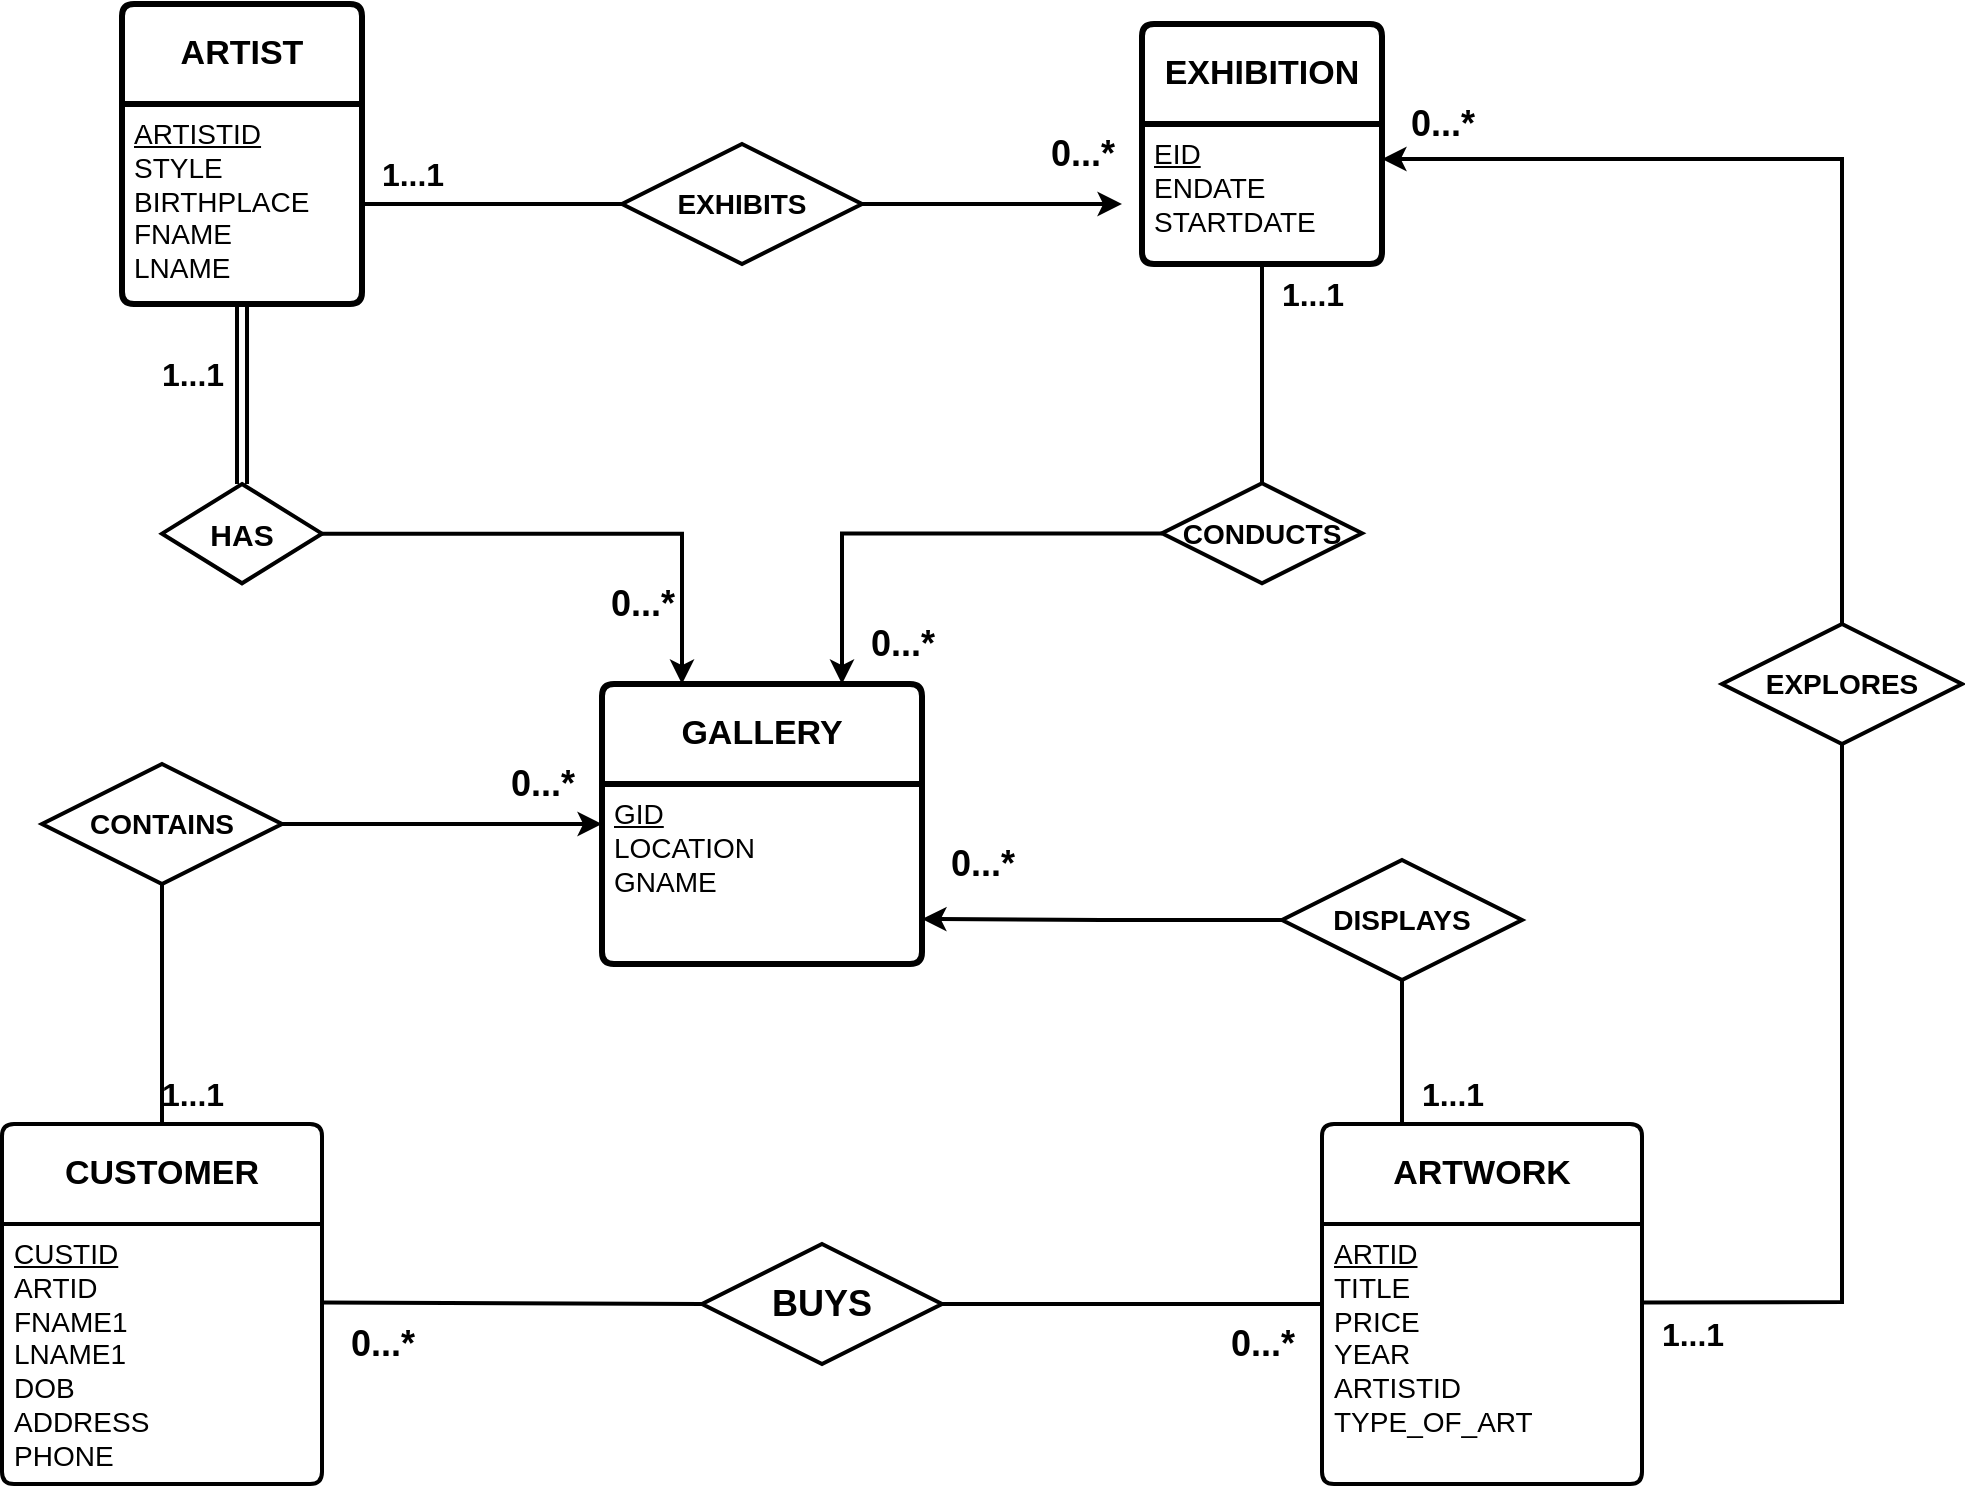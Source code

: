 <mxfile version="24.2.5" type="github">
  <diagram name="Page-1" id="e56a1550-8fbb-45ad-956c-1786394a9013">
    <mxGraphModel dx="1222" dy="708" grid="1" gridSize="10" guides="1" tooltips="1" connect="1" arrows="1" fold="1" page="1" pageScale="1" pageWidth="1100" pageHeight="850" background="#FFFFFF" math="0" shadow="0">
      <root>
        <mxCell id="0" />
        <mxCell id="1" parent="0" />
        <mxCell id="mDnNRbJlArddQkRWeZSY-25" style="edgeStyle=orthogonalEdgeStyle;rounded=0;orthogonalLoop=1;jettySize=auto;html=1;exitX=0.25;exitY=0;exitDx=0;exitDy=0;" edge="1" parent="1" source="mDnNRbJlArddQkRWeZSY-24" target="mDnNRbJlArddQkRWeZSY-23">
          <mxGeometry relative="1" as="geometry" />
        </mxCell>
        <mxCell id="mDnNRbJlArddQkRWeZSY-11" value="&lt;b&gt;&lt;font style=&quot;font-size: 17px;&quot;&gt;ARTIST&lt;/font&gt;&lt;/b&gt;" style="swimlane;childLayout=stackLayout;horizontal=1;startSize=50;horizontalStack=0;rounded=1;fontSize=14;fontStyle=0;strokeWidth=3;resizeParent=0;resizeLast=1;shadow=0;dashed=0;align=center;arcSize=4;whiteSpace=wrap;html=1;" vertex="1" parent="1">
          <mxGeometry x="120" y="40" width="120" height="150" as="geometry" />
        </mxCell>
        <mxCell id="mDnNRbJlArddQkRWeZSY-12" value="&lt;u style=&quot;font-size: 14px;&quot;&gt;&lt;font style=&quot;font-size: 14px;&quot;&gt;ARTISTID&lt;/font&gt;&lt;/u&gt;&lt;div style=&quot;font-size: 14px;&quot;&gt;&lt;font style=&quot;font-size: 14px;&quot;&gt;STYLE&lt;/font&gt;&lt;/div&gt;&lt;div style=&quot;font-size: 14px;&quot;&gt;&lt;font style=&quot;font-size: 14px;&quot;&gt;BIRTHPLACE&lt;/font&gt;&lt;/div&gt;&lt;div style=&quot;font-size: 14px;&quot;&gt;&lt;font style=&quot;font-size: 14px;&quot;&gt;FNAME&lt;/font&gt;&lt;/div&gt;&lt;div style=&quot;font-size: 14px;&quot;&gt;&lt;font style=&quot;font-size: 14px;&quot;&gt;LNAME&lt;/font&gt;&lt;/div&gt;" style="align=left;strokeColor=none;fillColor=none;spacingLeft=4;fontSize=12;verticalAlign=top;resizable=0;rotatable=0;part=1;html=1;" vertex="1" parent="mDnNRbJlArddQkRWeZSY-11">
          <mxGeometry y="50" width="120" height="100" as="geometry" />
        </mxCell>
        <mxCell id="mDnNRbJlArddQkRWeZSY-23" value="&lt;b&gt;&lt;font style=&quot;font-size: 17px;&quot;&gt;EXHIBITION&lt;/font&gt;&lt;/b&gt;" style="swimlane;childLayout=stackLayout;horizontal=1;startSize=50;horizontalStack=0;rounded=1;fontSize=14;fontStyle=0;strokeWidth=3;resizeParent=0;resizeLast=1;shadow=0;dashed=0;align=center;arcSize=4;whiteSpace=wrap;html=1;" vertex="1" parent="1">
          <mxGeometry x="630" y="50" width="120" height="120" as="geometry" />
        </mxCell>
        <mxCell id="mDnNRbJlArddQkRWeZSY-24" value="&lt;span style=&quot;font-size: 14px;&quot;&gt;&lt;u style=&quot;&quot;&gt;&lt;font style=&quot;font-size: 14px;&quot;&gt;EID&lt;/font&gt;&lt;/u&gt;&lt;/span&gt;&lt;div style=&quot;font-size: 14px;&quot;&gt;&lt;font style=&quot;font-size: 14px;&quot;&gt;ENDATE&lt;/font&gt;&lt;/div&gt;&lt;div style=&quot;font-size: 14px;&quot;&gt;&lt;font style=&quot;font-size: 14px;&quot;&gt;STARTDATE&lt;/font&gt;&lt;/div&gt;" style="align=left;strokeColor=none;fillColor=none;spacingLeft=4;fontSize=12;verticalAlign=top;resizable=0;rotatable=0;part=1;html=1;" vertex="1" parent="mDnNRbJlArddQkRWeZSY-23">
          <mxGeometry y="50" width="120" height="70" as="geometry" />
        </mxCell>
        <mxCell id="mDnNRbJlArddQkRWeZSY-28" style="edgeStyle=orthogonalEdgeStyle;rounded=0;orthogonalLoop=1;jettySize=auto;html=1;strokeWidth=2;" edge="1" parent="1" source="mDnNRbJlArddQkRWeZSY-12">
          <mxGeometry relative="1" as="geometry">
            <mxPoint x="620" y="140" as="targetPoint" />
          </mxGeometry>
        </mxCell>
        <mxCell id="mDnNRbJlArddQkRWeZSY-29" value="&lt;font style=&quot;font-size: 14px;&quot;&gt;&lt;b&gt;EXHIBITS&lt;/b&gt;&lt;/font&gt;" style="shape=rhombus;perimeter=rhombusPerimeter;whiteSpace=wrap;html=1;align=center;strokeWidth=2;" vertex="1" parent="1">
          <mxGeometry x="370" y="110" width="120" height="60" as="geometry" />
        </mxCell>
        <mxCell id="mDnNRbJlArddQkRWeZSY-33" value="" style="shape=link;endArrow=classic;startArrow=classic;html=1;rounded=0;exitX=1;exitY=1;exitDx=0;exitDy=0;endWidth=0.476;startWidth=0.476;strokeWidth=2;targetPerimeterSpacing=0;sourcePerimeterSpacing=0;" edge="1" parent="1">
          <mxGeometry width="100" height="100" relative="1" as="geometry">
            <mxPoint x="180" y="190" as="sourcePoint" />
            <mxPoint x="180" y="280" as="targetPoint" />
            <Array as="points" />
          </mxGeometry>
        </mxCell>
        <mxCell id="mDnNRbJlArddQkRWeZSY-45" style="edgeStyle=orthogonalEdgeStyle;rounded=0;orthogonalLoop=1;jettySize=auto;html=1;entryX=0.25;entryY=0;entryDx=0;entryDy=0;strokeWidth=2;" edge="1" parent="1" source="mDnNRbJlArddQkRWeZSY-35" target="mDnNRbJlArddQkRWeZSY-43">
          <mxGeometry relative="1" as="geometry" />
        </mxCell>
        <mxCell id="mDnNRbJlArddQkRWeZSY-35" value="&lt;b&gt;&lt;font style=&quot;font-size: 15px;&quot;&gt;HAS&lt;/font&gt;&lt;/b&gt;" style="shape=rhombus;perimeter=rhombusPerimeter;whiteSpace=wrap;html=1;align=center;rotation=0;strokeWidth=2;" vertex="1" parent="1">
          <mxGeometry x="140" y="280" width="80" height="49.65" as="geometry" />
        </mxCell>
        <mxCell id="mDnNRbJlArddQkRWeZSY-53" style="edgeStyle=orthogonalEdgeStyle;rounded=0;orthogonalLoop=1;jettySize=auto;html=1;entryX=0.75;entryY=0;entryDx=0;entryDy=0;strokeWidth=2;" edge="1" parent="1" source="mDnNRbJlArddQkRWeZSY-42" target="mDnNRbJlArddQkRWeZSY-43">
          <mxGeometry relative="1" as="geometry" />
        </mxCell>
        <mxCell id="mDnNRbJlArddQkRWeZSY-42" value="&lt;b&gt;&lt;font style=&quot;font-size: 14px;&quot;&gt;CONDUCTS&lt;/font&gt;&lt;/b&gt;" style="shape=rhombus;perimeter=rhombusPerimeter;whiteSpace=wrap;html=1;align=center;strokeWidth=2;" vertex="1" parent="1">
          <mxGeometry x="640" y="279.65" width="100" height="50" as="geometry" />
        </mxCell>
        <mxCell id="mDnNRbJlArddQkRWeZSY-43" value="&lt;b&gt;&lt;font style=&quot;font-size: 17px;&quot;&gt;GALLERY&lt;/font&gt;&lt;/b&gt;" style="swimlane;childLayout=stackLayout;horizontal=1;startSize=50;horizontalStack=0;rounded=1;fontSize=14;fontStyle=0;strokeWidth=3;resizeParent=0;resizeLast=1;shadow=0;dashed=0;align=center;arcSize=4;whiteSpace=wrap;html=1;" vertex="1" parent="1">
          <mxGeometry x="360" y="380" width="160" height="140" as="geometry" />
        </mxCell>
        <mxCell id="mDnNRbJlArddQkRWeZSY-44" value="&lt;font style=&quot;font-size: 14px;&quot;&gt;&lt;u&gt;GID&lt;/u&gt;&lt;/font&gt;&lt;div&gt;&lt;font style=&quot;font-size: 14px;&quot;&gt;LOCATION&lt;/font&gt;&lt;/div&gt;&lt;div&gt;&lt;font style=&quot;font-size: 14px;&quot;&gt;GNAME&lt;/font&gt;&lt;/div&gt;" style="align=left;strokeColor=none;fillColor=none;spacingLeft=4;fontSize=12;verticalAlign=top;resizable=0;rotatable=0;part=1;html=1;" vertex="1" parent="mDnNRbJlArddQkRWeZSY-43">
          <mxGeometry y="50" width="160" height="90" as="geometry" />
        </mxCell>
        <mxCell id="mDnNRbJlArddQkRWeZSY-52" value="" style="endArrow=none;html=1;rounded=0;entryX=0.5;entryY=0;entryDx=0;entryDy=0;exitX=0.5;exitY=1;exitDx=0;exitDy=0;strokeWidth=2;" edge="1" parent="1" source="mDnNRbJlArddQkRWeZSY-24" target="mDnNRbJlArddQkRWeZSY-42">
          <mxGeometry relative="1" as="geometry">
            <mxPoint x="550" y="210" as="sourcePoint" />
            <mxPoint x="710" y="210" as="targetPoint" />
            <Array as="points" />
          </mxGeometry>
        </mxCell>
        <mxCell id="mDnNRbJlArddQkRWeZSY-80" style="edgeStyle=orthogonalEdgeStyle;rounded=0;orthogonalLoop=1;jettySize=auto;html=1;entryX=0;entryY=0.5;entryDx=0;entryDy=0;strokeWidth=2;" edge="1" parent="1" source="mDnNRbJlArddQkRWeZSY-55" target="mDnNRbJlArddQkRWeZSY-43">
          <mxGeometry relative="1" as="geometry" />
        </mxCell>
        <mxCell id="mDnNRbJlArddQkRWeZSY-55" value="&lt;font style=&quot;font-size: 14px;&quot;&gt;&lt;b&gt;CONTAINS&lt;/b&gt;&lt;/font&gt;" style="shape=rhombus;perimeter=rhombusPerimeter;whiteSpace=wrap;html=1;align=center;strokeWidth=2;" vertex="1" parent="1">
          <mxGeometry x="80" y="420" width="120" height="60" as="geometry" />
        </mxCell>
        <mxCell id="mDnNRbJlArddQkRWeZSY-57" value="&lt;font style=&quot;font-size: 17px;&quot;&gt;&lt;b&gt;CUSTOMER&lt;/b&gt;&lt;/font&gt;" style="swimlane;childLayout=stackLayout;horizontal=1;startSize=50;horizontalStack=0;rounded=1;fontSize=14;fontStyle=0;strokeWidth=2;resizeParent=0;resizeLast=1;shadow=0;dashed=0;align=center;arcSize=4;whiteSpace=wrap;html=1;" vertex="1" parent="1">
          <mxGeometry x="60" y="600" width="160" height="180" as="geometry" />
        </mxCell>
        <mxCell id="mDnNRbJlArddQkRWeZSY-58" value="&lt;span style=&quot;font-size: 14px;&quot;&gt;&lt;u&gt;CUSTID&lt;/u&gt;&lt;/span&gt;&lt;div&gt;&lt;span style=&quot;font-size: 14px;&quot;&gt;ARTID&lt;/span&gt;&lt;/div&gt;&lt;div&gt;&lt;span style=&quot;font-size: 14px;&quot;&gt;FNAME1&lt;/span&gt;&lt;/div&gt;&lt;div&gt;&lt;span style=&quot;font-size: 14px;&quot;&gt;LNAME1&lt;/span&gt;&lt;/div&gt;&lt;div&gt;&lt;span style=&quot;font-size: 14px;&quot;&gt;DOB&lt;/span&gt;&lt;/div&gt;&lt;div&gt;&lt;span style=&quot;font-size: 14px;&quot;&gt;ADDRESS&lt;/span&gt;&lt;/div&gt;&lt;div&gt;&lt;span style=&quot;font-size: 14px;&quot;&gt;PHONE&lt;/span&gt;&lt;/div&gt;" style="align=left;strokeColor=none;fillColor=none;spacingLeft=4;fontSize=12;verticalAlign=top;resizable=0;rotatable=0;part=1;html=1;" vertex="1" parent="mDnNRbJlArddQkRWeZSY-57">
          <mxGeometry y="50" width="160" height="130" as="geometry" />
        </mxCell>
        <mxCell id="mDnNRbJlArddQkRWeZSY-60" value="&lt;font style=&quot;font-size: 17px;&quot;&gt;&lt;b&gt;ARTWORK&lt;/b&gt;&lt;/font&gt;" style="swimlane;childLayout=stackLayout;horizontal=1;startSize=50;horizontalStack=0;rounded=1;fontSize=14;fontStyle=0;strokeWidth=2;resizeParent=0;resizeLast=1;shadow=0;dashed=0;align=center;arcSize=4;whiteSpace=wrap;html=1;" vertex="1" parent="1">
          <mxGeometry x="720" y="600" width="160" height="180" as="geometry" />
        </mxCell>
        <mxCell id="mDnNRbJlArddQkRWeZSY-61" value="&lt;span style=&quot;font-size: 14px;&quot;&gt;&lt;u&gt;ARTID&lt;/u&gt;&lt;/span&gt;&lt;div&gt;&lt;span style=&quot;font-size: 14px;&quot;&gt;TITLE&lt;/span&gt;&lt;/div&gt;&lt;div&gt;&lt;span style=&quot;font-size: 14px;&quot;&gt;PRICE&lt;/span&gt;&lt;/div&gt;&lt;div&gt;&lt;span style=&quot;font-size: 14px;&quot;&gt;YEAR&lt;/span&gt;&lt;/div&gt;&lt;div&gt;&lt;span style=&quot;font-size: 14px;&quot;&gt;ARTISTID&lt;/span&gt;&lt;/div&gt;&lt;div&gt;&lt;span style=&quot;font-size: 14px;&quot;&gt;TYPE_OF_ART&lt;/span&gt;&lt;/div&gt;" style="align=left;strokeColor=none;fillColor=none;spacingLeft=4;fontSize=12;verticalAlign=top;resizable=0;rotatable=0;part=1;html=1;" vertex="1" parent="mDnNRbJlArddQkRWeZSY-60">
          <mxGeometry y="50" width="160" height="130" as="geometry" />
        </mxCell>
        <mxCell id="mDnNRbJlArddQkRWeZSY-63" value="&lt;span style=&quot;font-size: 18px;&quot;&gt;&lt;b&gt;BUYS&lt;/b&gt;&lt;/span&gt;" style="shape=rhombus;perimeter=rhombusPerimeter;whiteSpace=wrap;html=1;align=center;strokeWidth=2;" vertex="1" parent="1">
          <mxGeometry x="410" y="660" width="120" height="60" as="geometry" />
        </mxCell>
        <mxCell id="mDnNRbJlArddQkRWeZSY-67" value="" style="endArrow=none;html=1;rounded=0;entryX=0;entryY=0.5;entryDx=0;entryDy=0;strokeWidth=2;" edge="1" parent="1" target="mDnNRbJlArddQkRWeZSY-63">
          <mxGeometry relative="1" as="geometry">
            <mxPoint x="220" y="689.23" as="sourcePoint" />
            <mxPoint x="380" y="689.23" as="targetPoint" />
          </mxGeometry>
        </mxCell>
        <mxCell id="mDnNRbJlArddQkRWeZSY-68" value="" style="endArrow=none;html=1;rounded=0;exitX=1;exitY=0.5;exitDx=0;exitDy=0;entryX=0;entryY=0.5;entryDx=0;entryDy=0;strokeWidth=2;" edge="1" parent="1" source="mDnNRbJlArddQkRWeZSY-63" target="mDnNRbJlArddQkRWeZSY-60">
          <mxGeometry relative="1" as="geometry">
            <mxPoint x="690" y="690" as="sourcePoint" />
            <mxPoint x="850" y="690" as="targetPoint" />
          </mxGeometry>
        </mxCell>
        <mxCell id="mDnNRbJlArddQkRWeZSY-74" value="" style="endArrow=none;html=1;rounded=0;entryX=0.25;entryY=0;entryDx=0;entryDy=0;strokeWidth=2;exitX=0.5;exitY=1;exitDx=0;exitDy=0;" edge="1" parent="1" source="mDnNRbJlArddQkRWeZSY-75" target="mDnNRbJlArddQkRWeZSY-60">
          <mxGeometry relative="1" as="geometry">
            <mxPoint x="760" y="530" as="sourcePoint" />
            <mxPoint x="860" y="510" as="targetPoint" />
            <Array as="points">
              <mxPoint x="760" y="570" />
            </Array>
          </mxGeometry>
        </mxCell>
        <mxCell id="mDnNRbJlArddQkRWeZSY-77" style="edgeStyle=orthogonalEdgeStyle;rounded=0;orthogonalLoop=1;jettySize=auto;html=1;entryX=1;entryY=0.75;entryDx=0;entryDy=0;strokeWidth=2;" edge="1" parent="1" source="mDnNRbJlArddQkRWeZSY-75" target="mDnNRbJlArddQkRWeZSY-44">
          <mxGeometry relative="1" as="geometry" />
        </mxCell>
        <mxCell id="mDnNRbJlArddQkRWeZSY-75" value="&lt;font style=&quot;font-size: 14px;&quot;&gt;&lt;b&gt;DISPLAYS&lt;/b&gt;&lt;/font&gt;" style="shape=rhombus;perimeter=rhombusPerimeter;whiteSpace=wrap;html=1;align=center;strokeWidth=2;" vertex="1" parent="1">
          <mxGeometry x="700" y="468" width="120" height="60" as="geometry" />
        </mxCell>
        <mxCell id="mDnNRbJlArddQkRWeZSY-78" value="" style="endArrow=none;html=1;rounded=0;entryX=0.5;entryY=0;entryDx=0;entryDy=0;exitX=0.5;exitY=1;exitDx=0;exitDy=0;strokeWidth=2;" edge="1" parent="1" source="mDnNRbJlArddQkRWeZSY-55" target="mDnNRbJlArddQkRWeZSY-57">
          <mxGeometry relative="1" as="geometry">
            <mxPoint x="140" y="530" as="sourcePoint" />
            <mxPoint x="300" y="530" as="targetPoint" />
          </mxGeometry>
        </mxCell>
        <mxCell id="mDnNRbJlArddQkRWeZSY-85" style="edgeStyle=orthogonalEdgeStyle;rounded=0;orthogonalLoop=1;jettySize=auto;html=1;entryX=1;entryY=0.25;entryDx=0;entryDy=0;strokeWidth=2;" edge="1" parent="1" source="mDnNRbJlArddQkRWeZSY-81" target="mDnNRbJlArddQkRWeZSY-24">
          <mxGeometry relative="1" as="geometry">
            <Array as="points">
              <mxPoint x="980" y="118" />
            </Array>
          </mxGeometry>
        </mxCell>
        <mxCell id="mDnNRbJlArddQkRWeZSY-81" value="&lt;span style=&quot;font-size: 14px;&quot;&gt;&lt;b&gt;EXPLORES&lt;/b&gt;&lt;/span&gt;" style="shape=rhombus;perimeter=rhombusPerimeter;whiteSpace=wrap;html=1;align=center;strokeWidth=2;" vertex="1" parent="1">
          <mxGeometry x="920" y="350" width="120" height="60" as="geometry" />
        </mxCell>
        <mxCell id="mDnNRbJlArddQkRWeZSY-84" value="" style="endArrow=none;html=1;rounded=0;entryX=0.5;entryY=1;entryDx=0;entryDy=0;strokeWidth=2;" edge="1" parent="1" target="mDnNRbJlArddQkRWeZSY-81">
          <mxGeometry relative="1" as="geometry">
            <mxPoint x="880" y="689.23" as="sourcePoint" />
            <mxPoint x="1040" y="689.23" as="targetPoint" />
            <Array as="points">
              <mxPoint x="980" y="689" />
            </Array>
          </mxGeometry>
        </mxCell>
        <mxCell id="mDnNRbJlArddQkRWeZSY-86" value="0...*" style="text;html=1;align=center;verticalAlign=middle;resizable=0;points=[];autosize=1;strokeColor=none;fillColor=none;fontSize=18;fontStyle=1" vertex="1" parent="1">
          <mxGeometry x="480" y="340" width="60" height="40" as="geometry" />
        </mxCell>
        <mxCell id="mDnNRbJlArddQkRWeZSY-87" value="&lt;b&gt;&lt;font style=&quot;font-size: 16px;&quot;&gt;1...1&lt;/font&gt;&lt;/b&gt;" style="text;html=1;align=center;verticalAlign=middle;resizable=0;points=[];autosize=1;strokeColor=none;fillColor=none;" vertex="1" parent="1">
          <mxGeometry x="240" y="110" width="50" height="30" as="geometry" />
        </mxCell>
        <mxCell id="mDnNRbJlArddQkRWeZSY-88" value="0...*" style="text;html=1;align=center;verticalAlign=middle;resizable=0;points=[];autosize=1;strokeColor=none;fillColor=none;fontSize=18;fontStyle=1;rotation=0;" vertex="1" parent="1">
          <mxGeometry x="350" y="320" width="60" height="40" as="geometry" />
        </mxCell>
        <mxCell id="mDnNRbJlArddQkRWeZSY-89" value="&lt;b&gt;&lt;font style=&quot;font-size: 16px;&quot;&gt;1...1&lt;/font&gt;&lt;/b&gt;" style="text;html=1;align=center;verticalAlign=middle;resizable=0;points=[];autosize=1;strokeColor=none;fillColor=none;" vertex="1" parent="1">
          <mxGeometry x="130" y="210" width="50" height="30" as="geometry" />
        </mxCell>
        <mxCell id="mDnNRbJlArddQkRWeZSY-90" value="&lt;b&gt;&lt;font style=&quot;font-size: 16px;&quot;&gt;1...1&lt;/font&gt;&lt;/b&gt;" style="text;html=1;align=center;verticalAlign=middle;resizable=0;points=[];autosize=1;strokeColor=none;fillColor=none;" vertex="1" parent="1">
          <mxGeometry x="690" y="170" width="50" height="30" as="geometry" />
        </mxCell>
        <mxCell id="mDnNRbJlArddQkRWeZSY-91" value="0...*" style="text;html=1;align=center;verticalAlign=middle;resizable=0;points=[];autosize=1;strokeColor=none;fillColor=none;fontSize=18;fontStyle=1" vertex="1" parent="1">
          <mxGeometry x="570" y="95" width="60" height="40" as="geometry" />
        </mxCell>
        <mxCell id="mDnNRbJlArddQkRWeZSY-93" value="&lt;b&gt;&lt;font style=&quot;font-size: 16px;&quot;&gt;1...1&lt;/font&gt;&lt;/b&gt;" style="text;html=1;align=center;verticalAlign=middle;resizable=0;points=[];autosize=1;strokeColor=none;fillColor=none;" vertex="1" parent="1">
          <mxGeometry x="130" y="570" width="50" height="30" as="geometry" />
        </mxCell>
        <mxCell id="mDnNRbJlArddQkRWeZSY-94" value="&lt;b&gt;&lt;font style=&quot;font-size: 16px;&quot;&gt;1...1&lt;/font&gt;&lt;/b&gt;" style="text;html=1;align=center;verticalAlign=middle;resizable=0;points=[];autosize=1;strokeColor=none;fillColor=none;" vertex="1" parent="1">
          <mxGeometry x="760" y="570" width="50" height="30" as="geometry" />
        </mxCell>
        <mxCell id="mDnNRbJlArddQkRWeZSY-95" value="&lt;b&gt;&lt;font style=&quot;font-size: 16px;&quot;&gt;1...1&lt;/font&gt;&lt;/b&gt;" style="text;html=1;align=center;verticalAlign=middle;resizable=0;points=[];autosize=1;strokeColor=none;fillColor=none;" vertex="1" parent="1">
          <mxGeometry x="880" y="690" width="50" height="30" as="geometry" />
        </mxCell>
        <mxCell id="mDnNRbJlArddQkRWeZSY-96" value="0...*" style="text;html=1;align=center;verticalAlign=middle;resizable=0;points=[];autosize=1;strokeColor=none;fillColor=none;fontSize=18;fontStyle=1;rotation=0;" vertex="1" parent="1">
          <mxGeometry x="220" y="690" width="60" height="40" as="geometry" />
        </mxCell>
        <mxCell id="mDnNRbJlArddQkRWeZSY-97" value="0...*" style="text;html=1;align=center;verticalAlign=middle;resizable=0;points=[];autosize=1;strokeColor=none;fillColor=none;fontSize=18;fontStyle=1" vertex="1" parent="1">
          <mxGeometry x="660" y="690" width="60" height="40" as="geometry" />
        </mxCell>
        <mxCell id="mDnNRbJlArddQkRWeZSY-98" value="0...*" style="text;html=1;align=center;verticalAlign=middle;resizable=0;points=[];autosize=1;strokeColor=none;fillColor=none;fontSize=18;fontStyle=1" vertex="1" parent="1">
          <mxGeometry x="520" y="450" width="60" height="40" as="geometry" />
        </mxCell>
        <mxCell id="mDnNRbJlArddQkRWeZSY-99" value="0...*" style="text;html=1;align=center;verticalAlign=middle;resizable=0;points=[];autosize=1;strokeColor=none;fillColor=none;fontSize=18;fontStyle=1" vertex="1" parent="1">
          <mxGeometry x="300" y="410" width="60" height="40" as="geometry" />
        </mxCell>
        <mxCell id="mDnNRbJlArddQkRWeZSY-100" value="0...*" style="text;html=1;align=center;verticalAlign=middle;resizable=0;points=[];autosize=1;strokeColor=none;fillColor=none;fontSize=18;fontStyle=1" vertex="1" parent="1">
          <mxGeometry x="750" y="80" width="60" height="40" as="geometry" />
        </mxCell>
      </root>
    </mxGraphModel>
  </diagram>
</mxfile>
